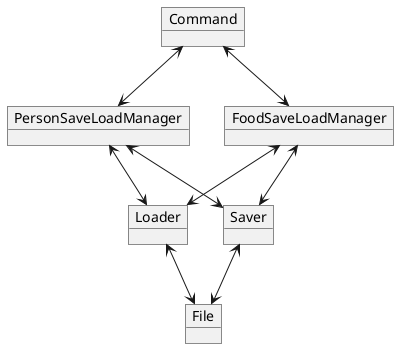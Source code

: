 @startuml
object Saver
object Loader
object FoodSaveLoadManager
object PersonSaveLoadManager
object Command
object File

File <-up-> Saver
File <-up-> Loader

Saver <-up-> FoodSaveLoadManager
Saver <-up-> PersonSaveLoadManager
Loader <-up-> FoodSaveLoadManager
Loader <-up-> PersonSaveLoadManager

FoodSaveLoadManager <-up-> Command
PersonSaveLoadManager <-up-> Command
@enduml
